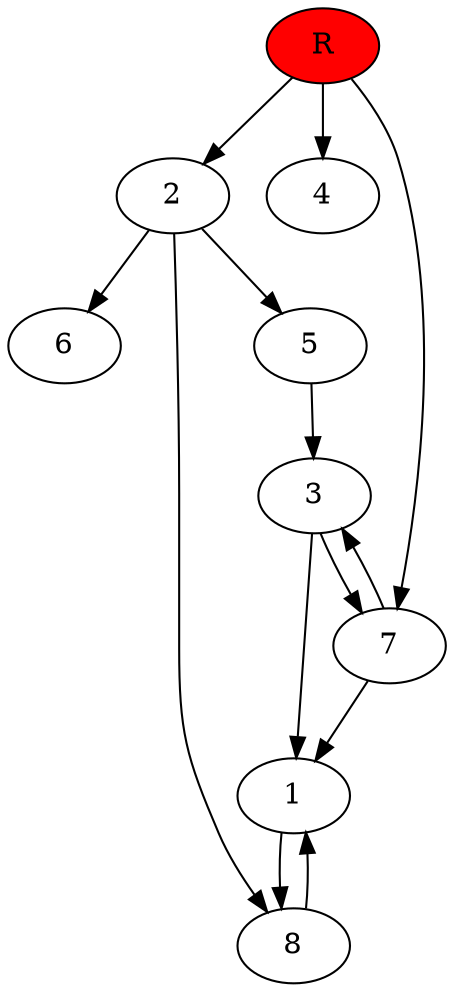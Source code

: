 digraph prb20795 {
	1
	2
	3
	4
	5
	6
	7
	8
	R [fillcolor="#ff0000" style=filled]
	1 -> 8
	2 -> 5
	2 -> 6
	2 -> 8
	3 -> 1
	3 -> 7
	5 -> 3
	7 -> 1
	7 -> 3
	8 -> 1
	R -> 2
	R -> 4
	R -> 7
}

